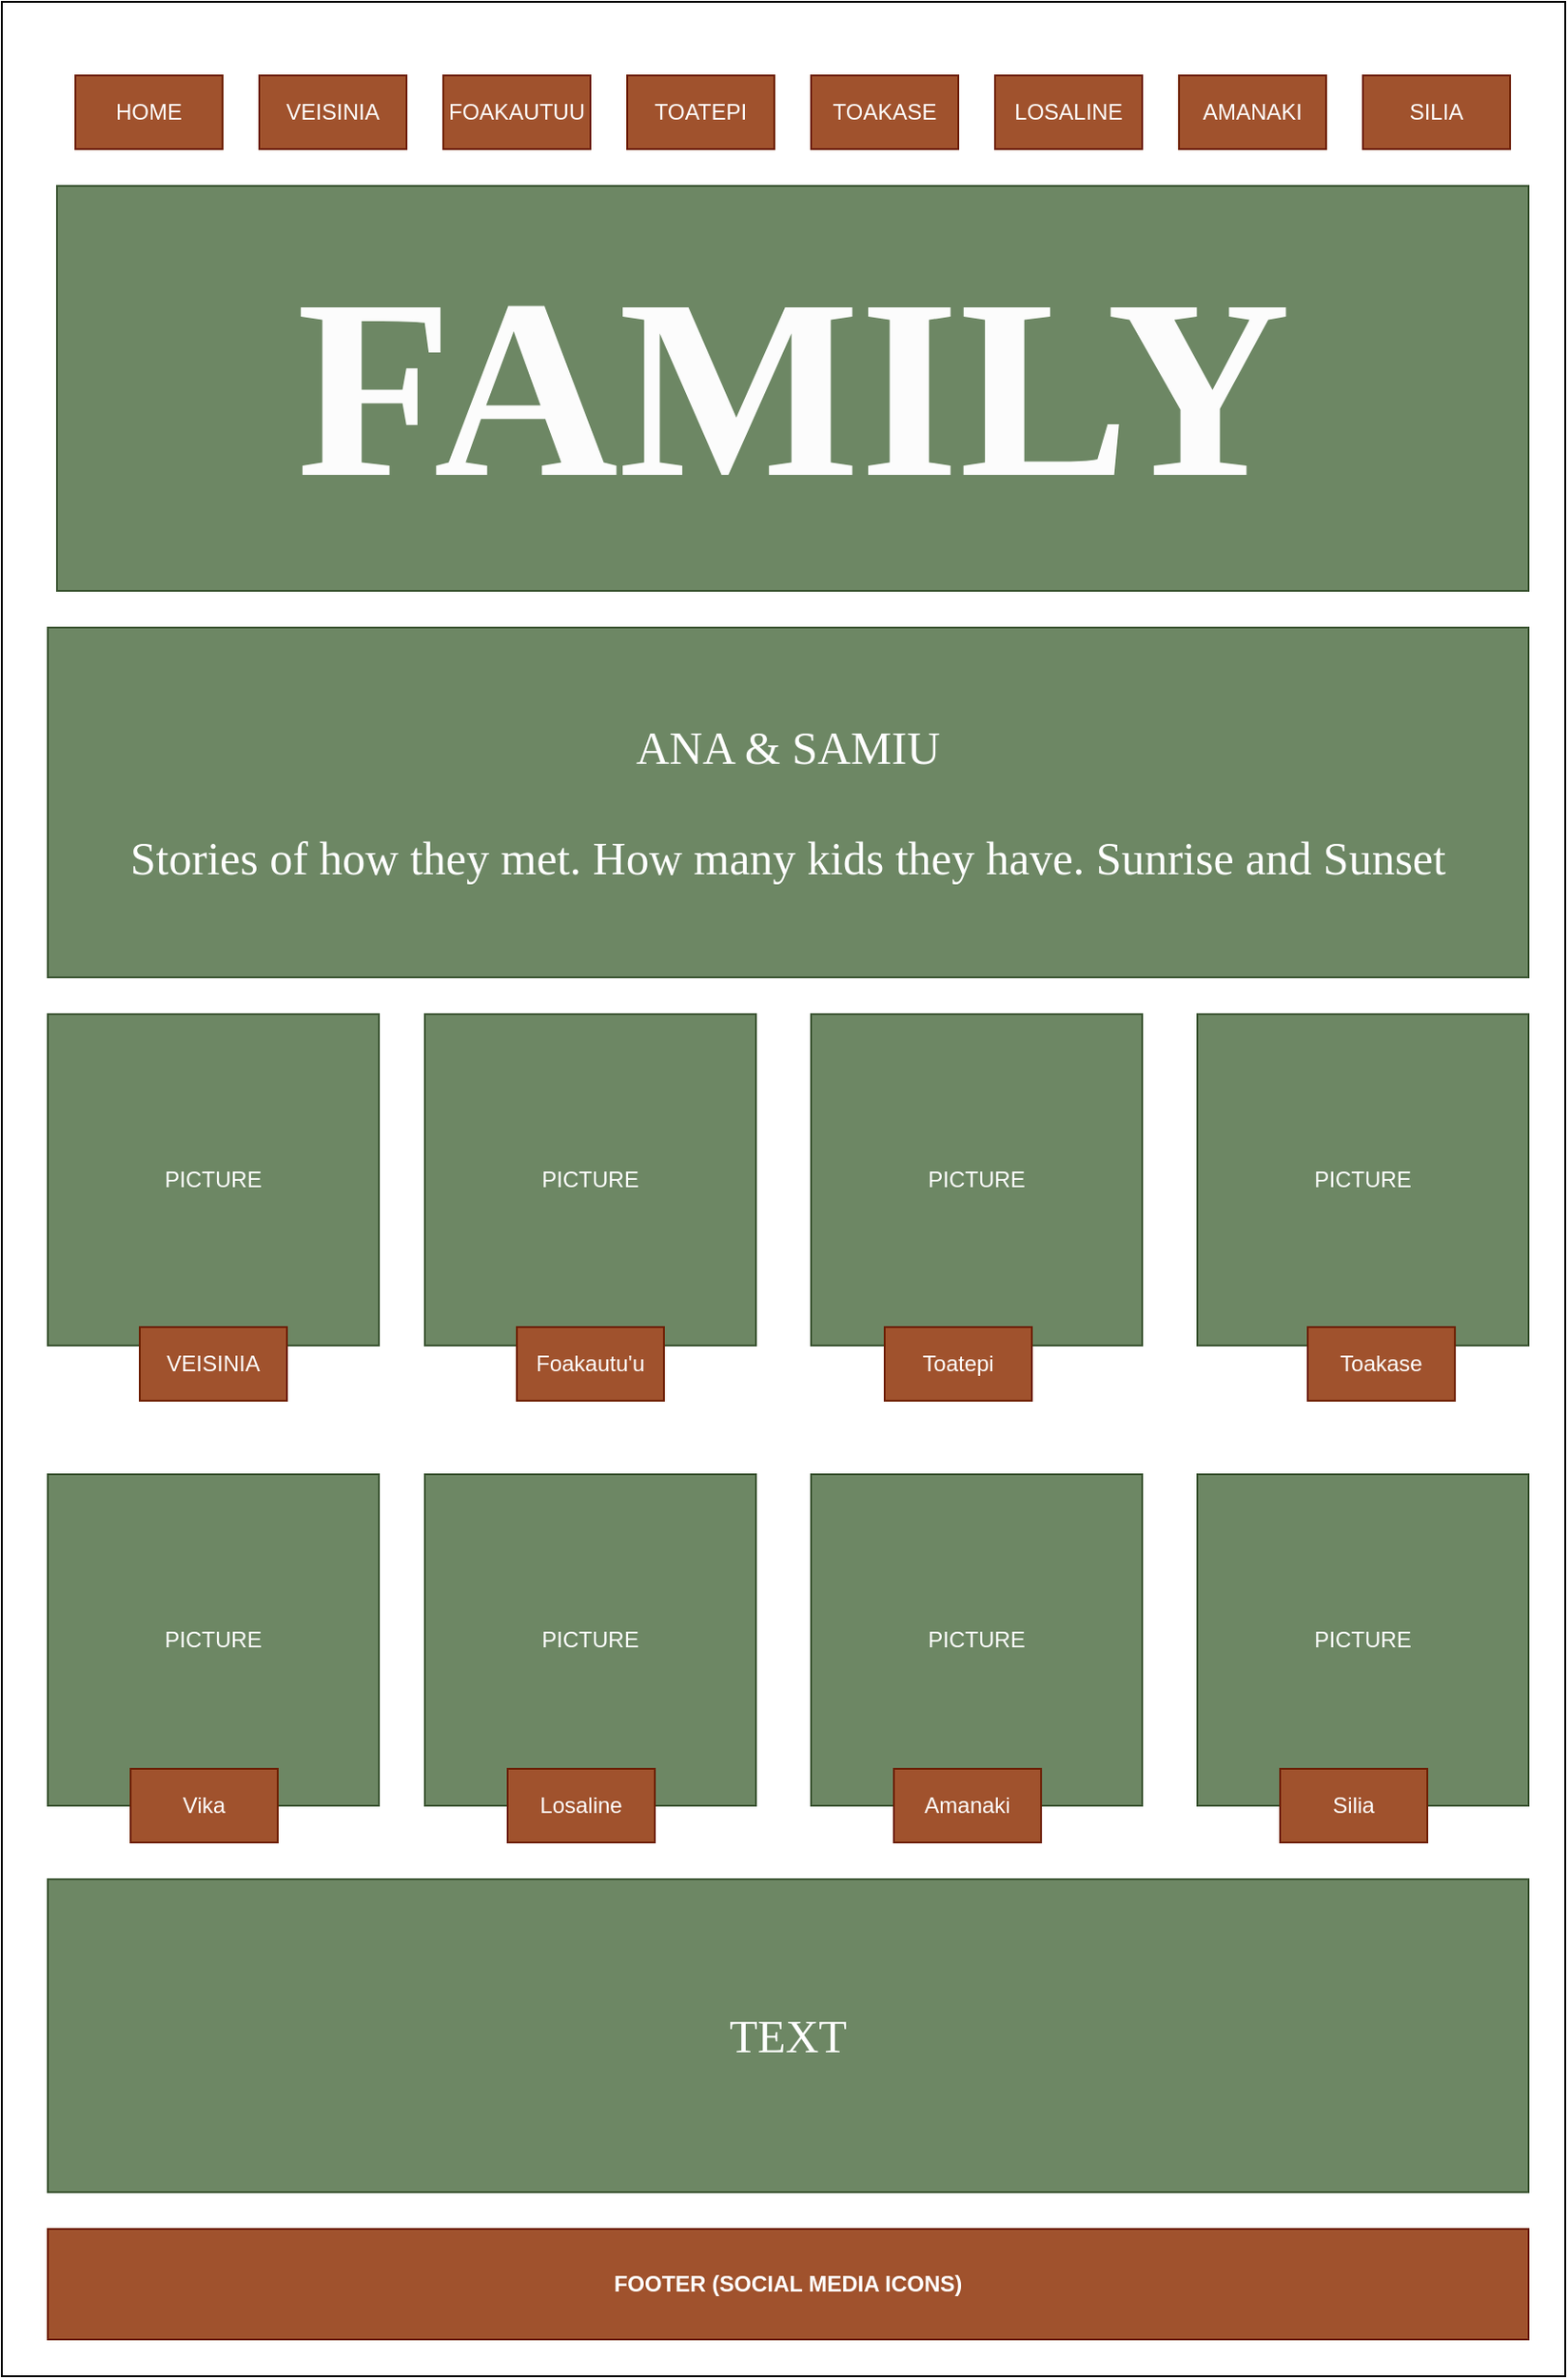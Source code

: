 <mxfile>
    <diagram id="JLiauFyCg7L8G3caBQlC" name="Page-1">
        <mxGraphModel dx="896" dy="619" grid="1" gridSize="10" guides="1" tooltips="1" connect="1" arrows="1" fold="1" page="1" pageScale="1" pageWidth="850" pageHeight="1100" math="0" shadow="0">
            <root>
                <mxCell id="0"/>
                <mxCell id="1" parent="0"/>
                <mxCell id="2" value="" style="rounded=0;whiteSpace=wrap;html=1;labelBackgroundColor=#FFCCEE;" parent="1" vertex="1">
                    <mxGeometry width="850" height="1290" as="geometry"/>
                </mxCell>
                <mxCell id="7" value="&lt;font data-font-src=&quot;https://fonts.googleapis.com/css?family=emotional+rescue+font&quot; style=&quot;font-size: 139px;&quot;&gt;FAMILY&lt;/font&gt;" style="text;strokeColor=#3A5431;fillColor=#6d8764;html=1;fontSize=24;fontStyle=1;verticalAlign=middle;align=center;fontFamily=emotional-rescue-font;fontColor=#fcfcfc;fontSource=https%3A%2F%2Ffonts.googleapis.com%2Fcss%3Ffamily%3Demotional%2Brescue%2Bfont;labelBackgroundColor=none;labelBorderColor=none;spacingTop=0;spacing=10;spacingRight=0;" parent="1" vertex="1">
                    <mxGeometry x="30" y="100" width="800" height="220" as="geometry"/>
                </mxCell>
                <mxCell id="12" value="ANA &amp;amp; SAMIU&lt;br&gt;&lt;br&gt;Stories of how they met. How many kids they have. Sunrise and Sunset" style="rounded=0;whiteSpace=wrap;html=1;fontFamily=Garamond;fontSize=25;fillColor=#6d8764;strokeColor=#3A5431;fontColor=#ffffff;" parent="1" vertex="1">
                    <mxGeometry x="25" y="340" width="805" height="190" as="geometry"/>
                </mxCell>
                <mxCell id="13" value="TEXT" style="rounded=0;whiteSpace=wrap;html=1;fontFamily=Garamond;fontSize=25;fillColor=#6d8764;strokeColor=#3A5431;fontColor=#ffffff;" parent="1" vertex="1">
                    <mxGeometry x="25" y="1020" width="805" height="170" as="geometry"/>
                </mxCell>
                <mxCell id="14" value="&lt;b&gt;FOOTER (SOCIAL MEDIA ICONS)&lt;/b&gt;" style="rounded=0;whiteSpace=wrap;html=1;fillColor=#a0522d;fontColor=#ffffff;strokeColor=#6D1F00;labelBackgroundColor=none;" parent="1" vertex="1">
                    <mxGeometry x="25" y="1210" width="805" height="60" as="geometry"/>
                </mxCell>
                <mxCell id="15" value="PICTURE" style="whiteSpace=wrap;html=1;aspect=fixed;strokeColor=#223b1b;" parent="1" vertex="1">
                    <mxGeometry x="25" y="550" width="180" height="180" as="geometry"/>
                </mxCell>
                <mxCell id="16" value="VEISINIA" style="rounded=0;whiteSpace=wrap;html=1;fillColor=#a0522d;fontColor=#ffffff;strokeColor=#6D1F00;" parent="1" vertex="1">
                    <mxGeometry x="75" y="720" width="80" height="40" as="geometry"/>
                </mxCell>
                <mxCell id="17" value="PICTURE" style="whiteSpace=wrap;html=1;aspect=fixed;strokeColor=#223b1b;" parent="1" vertex="1">
                    <mxGeometry x="230" y="550" width="180" height="180" as="geometry"/>
                </mxCell>
                <mxCell id="18" value="PICTURE" style="whiteSpace=wrap;html=1;aspect=fixed;strokeColor=#223b1b;" parent="1" vertex="1">
                    <mxGeometry x="25" y="800" width="180" height="180" as="geometry"/>
                </mxCell>
                <mxCell id="19" value="PICTURE" style="whiteSpace=wrap;html=1;aspect=fixed;strokeColor=#223b1b;" parent="1" vertex="1">
                    <mxGeometry x="440" y="550" width="180" height="180" as="geometry"/>
                </mxCell>
                <mxCell id="20" value="PICTURE" style="whiteSpace=wrap;html=1;aspect=fixed;strokeColor=#223b1b;" parent="1" vertex="1">
                    <mxGeometry x="650" y="550" width="180" height="180" as="geometry"/>
                </mxCell>
                <mxCell id="21" value="Foakautu'u" style="rounded=0;whiteSpace=wrap;html=1;fillColor=#a0522d;fontColor=#ffffff;strokeColor=#6D1F00;" parent="1" vertex="1">
                    <mxGeometry x="280" y="720" width="80" height="40" as="geometry"/>
                </mxCell>
                <mxCell id="22" value="Toatepi" style="rounded=0;whiteSpace=wrap;html=1;fillColor=#a0522d;fontColor=#ffffff;strokeColor=#6D1F00;" parent="1" vertex="1">
                    <mxGeometry x="480" y="720" width="80" height="40" as="geometry"/>
                </mxCell>
                <mxCell id="23" value="Toakase" style="rounded=0;whiteSpace=wrap;html=1;fillColor=#a0522d;fontColor=#ffffff;strokeColor=#6D1F00;" parent="1" vertex="1">
                    <mxGeometry x="710" y="720" width="80" height="40" as="geometry"/>
                </mxCell>
                <mxCell id="24" value="Vika" style="rounded=0;whiteSpace=wrap;html=1;fillColor=#a0522d;fontColor=#ffffff;strokeColor=#6D1F00;" parent="1" vertex="1">
                    <mxGeometry x="70" y="960" width="80" height="40" as="geometry"/>
                </mxCell>
                <mxCell id="25" value="PICTURE" style="whiteSpace=wrap;html=1;aspect=fixed;strokeColor=#223b1b;" parent="1" vertex="1">
                    <mxGeometry x="230" y="800" width="180" height="180" as="geometry"/>
                </mxCell>
                <mxCell id="26" value="Losaline" style="rounded=0;whiteSpace=wrap;html=1;fillColor=#a0522d;fontColor=#ffffff;strokeColor=#6D1F00;" parent="1" vertex="1">
                    <mxGeometry x="275" y="960" width="80" height="40" as="geometry"/>
                </mxCell>
                <mxCell id="27" value="PICTURE" style="whiteSpace=wrap;html=1;aspect=fixed;strokeColor=#223b1b;" parent="1" vertex="1">
                    <mxGeometry x="440" y="800" width="180" height="180" as="geometry"/>
                </mxCell>
                <mxCell id="28" value="Amanaki" style="rounded=0;whiteSpace=wrap;html=1;fillColor=#a0522d;fontColor=#ffffff;strokeColor=#6D1F00;" parent="1" vertex="1">
                    <mxGeometry x="485" y="960" width="80" height="40" as="geometry"/>
                </mxCell>
                <mxCell id="29" value="PICTURE" style="whiteSpace=wrap;html=1;aspect=fixed;strokeColor=#223b1b;" parent="1" vertex="1">
                    <mxGeometry x="650" y="800" width="180" height="180" as="geometry"/>
                </mxCell>
                <mxCell id="30" value="Silia" style="rounded=0;whiteSpace=wrap;html=1;fillColor=#a0522d;fontColor=#ffffff;strokeColor=#6D1F00;" parent="1" vertex="1">
                    <mxGeometry x="695" y="960" width="80" height="40" as="geometry"/>
                </mxCell>
                <mxCell id="31" value="" style="rounded=0;whiteSpace=wrap;html=1;strokeColor=#315a26;" parent="1" vertex="1">
                    <mxGeometry x="27.5" y="30" width="805" height="60" as="geometry"/>
                </mxCell>
                <mxCell id="3" value="HOME" style="rounded=0;whiteSpace=wrap;html=1;fillColor=#a0522d;strokeColor=#6D1F00;fontColor=#ffffff;" parent="1" vertex="1">
                    <mxGeometry x="40" y="40" width="80" height="40" as="geometry"/>
                </mxCell>
                <mxCell id="4" value="VEISINIA" style="rounded=0;whiteSpace=wrap;html=1;fillColor=#a0522d;strokeColor=#6D1F00;fontColor=#ffffff;" parent="1" vertex="1">
                    <mxGeometry x="140" y="40" width="80" height="40" as="geometry"/>
                </mxCell>
                <mxCell id="5" value="FOAKAUTUU" style="rounded=0;whiteSpace=wrap;html=1;fillColor=#a0522d;strokeColor=#6D1F00;fontColor=#ffffff;" parent="1" vertex="1">
                    <mxGeometry x="240" y="40" width="80" height="40" as="geometry"/>
                </mxCell>
                <mxCell id="6" value="TOATEPI" style="rounded=0;whiteSpace=wrap;html=1;fillColor=#a0522d;strokeColor=#6D1F00;fontColor=#ffffff;" parent="1" vertex="1">
                    <mxGeometry x="340" y="40" width="80" height="40" as="geometry"/>
                </mxCell>
                <mxCell id="8" value="AMANAKI" style="rounded=0;whiteSpace=wrap;html=1;fillColor=#a0522d;strokeColor=#6D1F00;fontColor=#ffffff;" parent="1" vertex="1">
                    <mxGeometry x="640" y="40" width="80" height="40" as="geometry"/>
                </mxCell>
                <mxCell id="9" value="LOSALINE" style="rounded=0;whiteSpace=wrap;html=1;fillColor=#a0522d;strokeColor=#6D1F00;fontColor=#ffffff;" parent="1" vertex="1">
                    <mxGeometry x="540" y="40" width="80" height="40" as="geometry"/>
                </mxCell>
                <mxCell id="10" value="TOAKASE" style="rounded=0;whiteSpace=wrap;html=1;fillColor=#a0522d;strokeColor=#6D1F00;fontColor=#ffffff;" parent="1" vertex="1">
                    <mxGeometry x="440" y="40" width="80" height="40" as="geometry"/>
                </mxCell>
                <mxCell id="11" value="SILIA" style="rounded=0;whiteSpace=wrap;html=1;fillColor=#a0522d;strokeColor=#6D1F00;fontColor=#ffffff;" parent="1" vertex="1">
                    <mxGeometry x="740" y="40" width="80" height="40" as="geometry"/>
                </mxCell>
                <mxCell id="32" value="" style="rounded=0;whiteSpace=wrap;html=1;labelBackgroundColor=#FFCCEE;" vertex="1" parent="1">
                    <mxGeometry width="850" height="1290" as="geometry"/>
                </mxCell>
                <mxCell id="33" value="HOME" style="rounded=0;whiteSpace=wrap;html=1;fillColor=#a0522d;strokeColor=#6D1F00;fontColor=#ffffff;" vertex="1" parent="1">
                    <mxGeometry x="40" y="40" width="80" height="40" as="geometry"/>
                </mxCell>
                <mxCell id="34" value="VEISINIA" style="rounded=0;whiteSpace=wrap;html=1;fillColor=#a0522d;strokeColor=#6D1F00;fontColor=#ffffff;" vertex="1" parent="1">
                    <mxGeometry x="140" y="40" width="80" height="40" as="geometry"/>
                </mxCell>
                <mxCell id="35" value="FOAKAUTUU" style="rounded=0;whiteSpace=wrap;html=1;fillColor=#a0522d;strokeColor=#6D1F00;fontColor=#ffffff;" vertex="1" parent="1">
                    <mxGeometry x="240" y="40" width="80" height="40" as="geometry"/>
                </mxCell>
                <mxCell id="36" value="TOATEPI" style="rounded=0;whiteSpace=wrap;html=1;fillColor=#a0522d;strokeColor=#6D1F00;fontColor=#ffffff;" vertex="1" parent="1">
                    <mxGeometry x="340" y="40" width="80" height="40" as="geometry"/>
                </mxCell>
                <mxCell id="37" value="&lt;font data-font-src=&quot;https://fonts.googleapis.com/css?family=emotional+rescue+font&quot; style=&quot;font-size: 139px;&quot;&gt;FAMILY&lt;/font&gt;" style="text;strokeColor=#3A5431;fillColor=#6d8764;html=1;fontSize=24;fontStyle=1;verticalAlign=middle;align=center;fontFamily=emotional-rescue-font;fontColor=#fcfcfc;fontSource=https%3A%2F%2Ffonts.googleapis.com%2Fcss%3Ffamily%3Demotional%2Brescue%2Bfont;labelBackgroundColor=none;labelBorderColor=none;spacingTop=0;spacing=10;spacingRight=0;" vertex="1" parent="1">
                    <mxGeometry x="30" y="100" width="800" height="220" as="geometry"/>
                </mxCell>
                <mxCell id="38" value="AMANAKI" style="rounded=0;whiteSpace=wrap;html=1;fillColor=#a0522d;strokeColor=#6D1F00;fontColor=#ffffff;" vertex="1" parent="1">
                    <mxGeometry x="640" y="40" width="80" height="40" as="geometry"/>
                </mxCell>
                <mxCell id="39" value="LOSALINE" style="rounded=0;whiteSpace=wrap;html=1;fillColor=#a0522d;strokeColor=#6D1F00;fontColor=#ffffff;" vertex="1" parent="1">
                    <mxGeometry x="540" y="40" width="80" height="40" as="geometry"/>
                </mxCell>
                <mxCell id="40" value="TOAKASE" style="rounded=0;whiteSpace=wrap;html=1;fillColor=#a0522d;strokeColor=#6D1F00;fontColor=#ffffff;" vertex="1" parent="1">
                    <mxGeometry x="440" y="40" width="80" height="40" as="geometry"/>
                </mxCell>
                <mxCell id="41" value="SILIA" style="rounded=0;whiteSpace=wrap;html=1;fillColor=#a0522d;strokeColor=#6D1F00;fontColor=#ffffff;" vertex="1" parent="1">
                    <mxGeometry x="740" y="40" width="80" height="40" as="geometry"/>
                </mxCell>
                <mxCell id="42" value="ANA &amp;amp; SAMIU&lt;br&gt;&lt;br&gt;Stories of how they met. How many kids they have. Sunrise and Sunset" style="rounded=0;whiteSpace=wrap;html=1;fontFamily=Garamond;fontSize=25;fillColor=#6d8764;strokeColor=#3A5431;fontColor=#ffffff;" vertex="1" parent="1">
                    <mxGeometry x="25" y="340" width="805" height="190" as="geometry"/>
                </mxCell>
                <mxCell id="43" value="TEXT" style="rounded=0;whiteSpace=wrap;html=1;fontFamily=Garamond;fontSize=25;fillColor=#6d8764;strokeColor=#3A5431;fontColor=#ffffff;" vertex="1" parent="1">
                    <mxGeometry x="25" y="1020" width="805" height="170" as="geometry"/>
                </mxCell>
                <mxCell id="44" value="&lt;b&gt;FOOTER (SOCIAL MEDIA ICONS)&lt;/b&gt;" style="rounded=0;whiteSpace=wrap;html=1;fillColor=#a0522d;fontColor=#ffffff;strokeColor=#6D1F00;labelBackgroundColor=none;" vertex="1" parent="1">
                    <mxGeometry x="25" y="1210" width="805" height="60" as="geometry"/>
                </mxCell>
                <mxCell id="45" value="PICTURE" style="whiteSpace=wrap;html=1;aspect=fixed;fillColor=#6d8764;fontColor=#ffffff;strokeColor=#3A5431;" vertex="1" parent="1">
                    <mxGeometry x="25" y="550" width="180" height="180" as="geometry"/>
                </mxCell>
                <mxCell id="46" value="VEISINIA" style="rounded=0;whiteSpace=wrap;html=1;fillColor=#a0522d;fontColor=#ffffff;strokeColor=#6D1F00;" vertex="1" parent="1">
                    <mxGeometry x="75" y="720" width="80" height="40" as="geometry"/>
                </mxCell>
                <mxCell id="47" value="PICTURE" style="whiteSpace=wrap;html=1;aspect=fixed;fillColor=#6d8764;fontColor=#ffffff;strokeColor=#3A5431;" vertex="1" parent="1">
                    <mxGeometry x="230" y="550" width="180" height="180" as="geometry"/>
                </mxCell>
                <mxCell id="48" value="PICTURE" style="whiteSpace=wrap;html=1;aspect=fixed;fillColor=#6d8764;fontColor=#ffffff;strokeColor=#3A5431;" vertex="1" parent="1">
                    <mxGeometry x="25" y="800" width="180" height="180" as="geometry"/>
                </mxCell>
                <mxCell id="49" value="PICTURE" style="whiteSpace=wrap;html=1;aspect=fixed;fillColor=#6d8764;fontColor=#ffffff;strokeColor=#3A5431;" vertex="1" parent="1">
                    <mxGeometry x="440" y="550" width="180" height="180" as="geometry"/>
                </mxCell>
                <mxCell id="50" value="PICTURE" style="whiteSpace=wrap;html=1;aspect=fixed;fillColor=#6d8764;fontColor=#ffffff;strokeColor=#3A5431;" vertex="1" parent="1">
                    <mxGeometry x="650" y="550" width="180" height="180" as="geometry"/>
                </mxCell>
                <mxCell id="51" value="Foakautu'u" style="rounded=0;whiteSpace=wrap;html=1;fillColor=#a0522d;fontColor=#ffffff;strokeColor=#6D1F00;" vertex="1" parent="1">
                    <mxGeometry x="280" y="720" width="80" height="40" as="geometry"/>
                </mxCell>
                <mxCell id="52" value="Toatepi" style="rounded=0;whiteSpace=wrap;html=1;fillColor=#a0522d;fontColor=#ffffff;strokeColor=#6D1F00;" vertex="1" parent="1">
                    <mxGeometry x="480" y="720" width="80" height="40" as="geometry"/>
                </mxCell>
                <mxCell id="53" value="Toakase" style="rounded=0;whiteSpace=wrap;html=1;fillColor=#a0522d;fontColor=#ffffff;strokeColor=#6D1F00;" vertex="1" parent="1">
                    <mxGeometry x="710" y="720" width="80" height="40" as="geometry"/>
                </mxCell>
                <mxCell id="54" value="Vika" style="rounded=0;whiteSpace=wrap;html=1;fillColor=#a0522d;fontColor=#ffffff;strokeColor=#6D1F00;" vertex="1" parent="1">
                    <mxGeometry x="70" y="960" width="80" height="40" as="geometry"/>
                </mxCell>
                <mxCell id="55" value="PICTURE" style="whiteSpace=wrap;html=1;aspect=fixed;fillColor=#6d8764;fontColor=#ffffff;strokeColor=#3A5431;" vertex="1" parent="1">
                    <mxGeometry x="230" y="800" width="180" height="180" as="geometry"/>
                </mxCell>
                <mxCell id="56" value="Losaline" style="rounded=0;whiteSpace=wrap;html=1;fillColor=#a0522d;fontColor=#ffffff;strokeColor=#6D1F00;" vertex="1" parent="1">
                    <mxGeometry x="275" y="960" width="80" height="40" as="geometry"/>
                </mxCell>
                <mxCell id="57" value="PICTURE" style="whiteSpace=wrap;html=1;aspect=fixed;fillColor=#6d8764;fontColor=#ffffff;strokeColor=#3A5431;" vertex="1" parent="1">
                    <mxGeometry x="440" y="800" width="180" height="180" as="geometry"/>
                </mxCell>
                <mxCell id="58" value="Amanaki" style="rounded=0;whiteSpace=wrap;html=1;fillColor=#a0522d;fontColor=#ffffff;strokeColor=#6D1F00;" vertex="1" parent="1">
                    <mxGeometry x="485" y="960" width="80" height="40" as="geometry"/>
                </mxCell>
                <mxCell id="59" value="PICTURE" style="whiteSpace=wrap;html=1;aspect=fixed;fillColor=#6d8764;fontColor=#ffffff;strokeColor=#3A5431;" vertex="1" parent="1">
                    <mxGeometry x="650" y="800" width="180" height="180" as="geometry"/>
                </mxCell>
                <mxCell id="60" value="Silia" style="rounded=0;whiteSpace=wrap;html=1;fillColor=#a0522d;fontColor=#ffffff;strokeColor=#6D1F00;" vertex="1" parent="1">
                    <mxGeometry x="695" y="960" width="80" height="40" as="geometry"/>
                </mxCell>
            </root>
        </mxGraphModel>
    </diagram>
</mxfile>